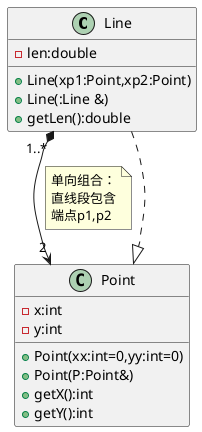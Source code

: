 
@startuml Line & Point

class Line{
    - len:double
    + Line(xp1:Point,xp2:Point)
    + Line(:Line &)
    + getLen():double
}

class Point{
    - x:int
    - y:int
    + Point(xx:int=0,yy:int=0)
    + Point(P:Point&)
    + getX():int
    + getY():int
}

Line "1..*" *--> "2"Point
note on link : 单向组合：\n直线段包含\n端点p1,p2
Line ..|> Point

@enduml
